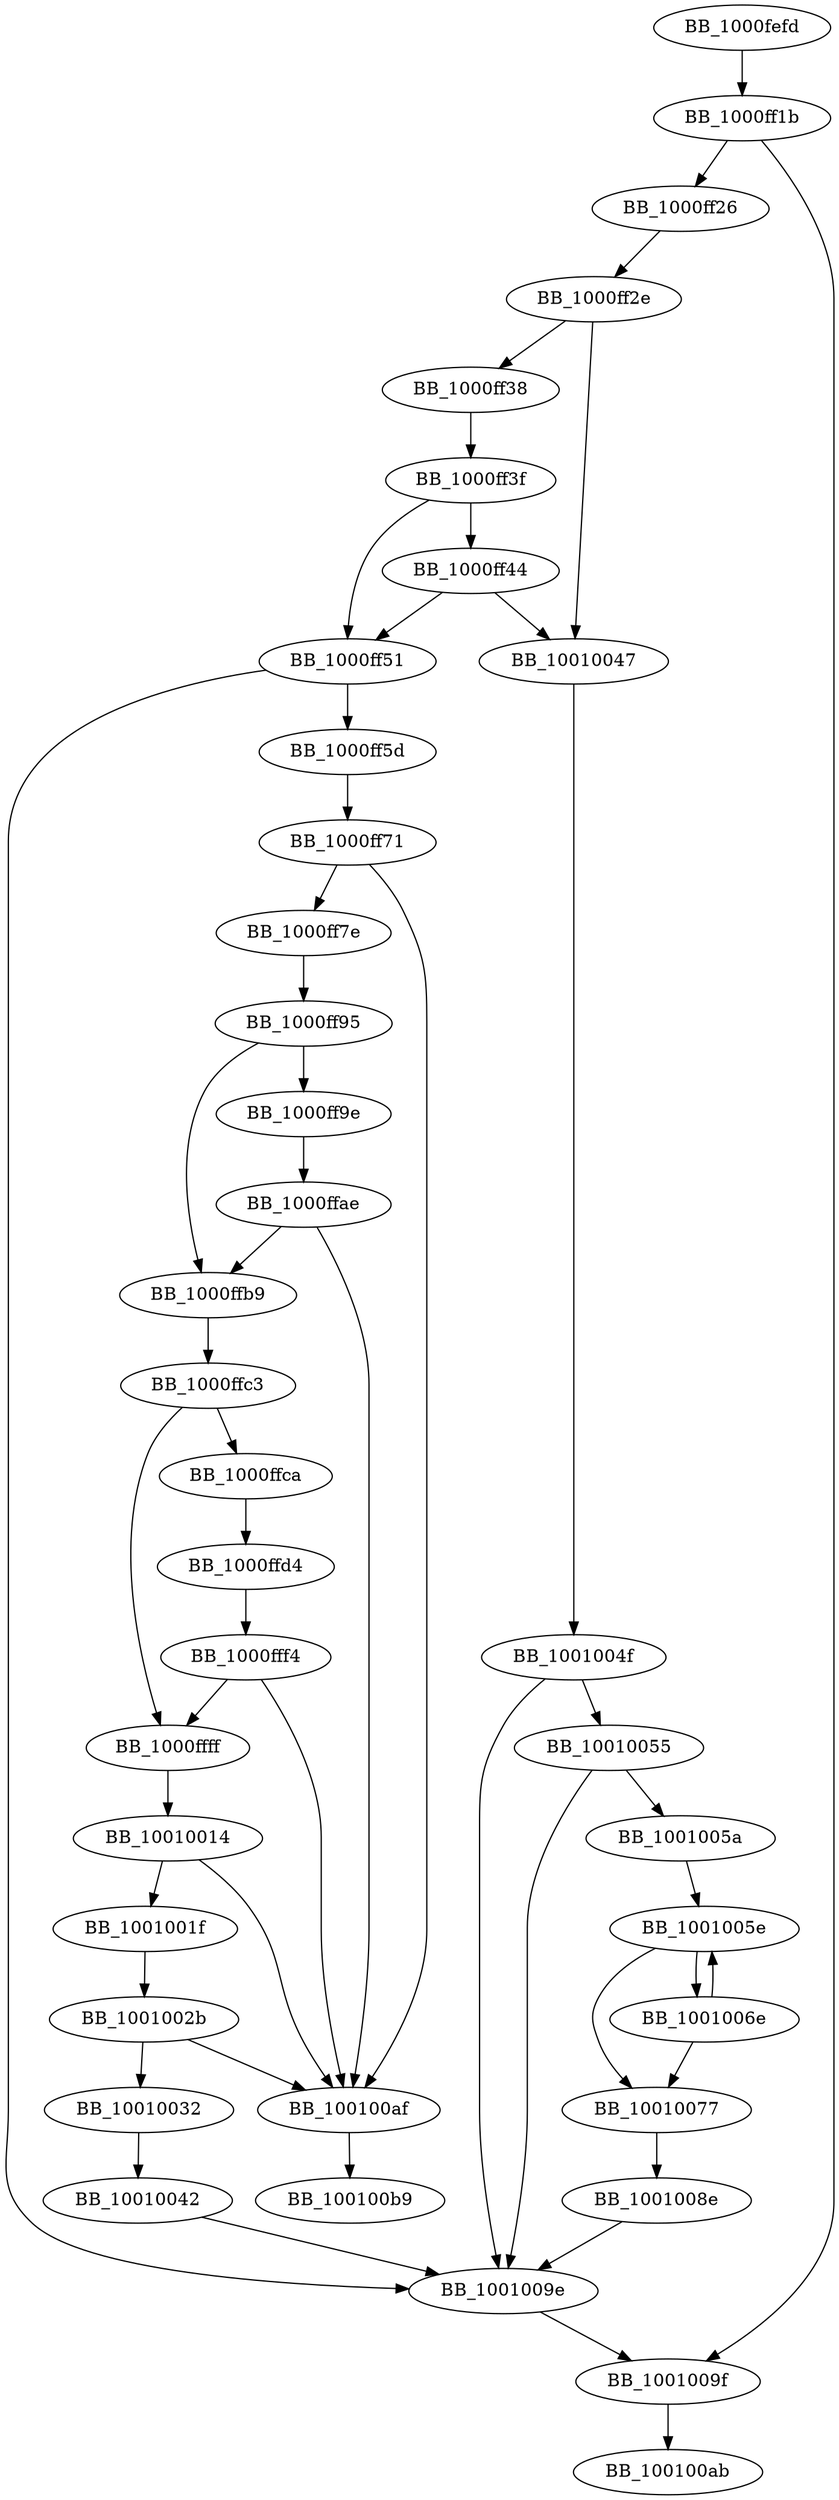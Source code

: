 DiGraph __NMSG_WRITE{
BB_1000fefd->BB_1000ff1b
BB_1000ff1b->BB_1000ff26
BB_1000ff1b->BB_1001009f
BB_1000ff26->BB_1000ff2e
BB_1000ff2e->BB_1000ff38
BB_1000ff2e->BB_10010047
BB_1000ff38->BB_1000ff3f
BB_1000ff3f->BB_1000ff44
BB_1000ff3f->BB_1000ff51
BB_1000ff44->BB_1000ff51
BB_1000ff44->BB_10010047
BB_1000ff51->BB_1000ff5d
BB_1000ff51->BB_1001009e
BB_1000ff5d->BB_1000ff71
BB_1000ff71->BB_1000ff7e
BB_1000ff71->BB_100100af
BB_1000ff7e->BB_1000ff95
BB_1000ff95->BB_1000ff9e
BB_1000ff95->BB_1000ffb9
BB_1000ff9e->BB_1000ffae
BB_1000ffae->BB_1000ffb9
BB_1000ffae->BB_100100af
BB_1000ffb9->BB_1000ffc3
BB_1000ffc3->BB_1000ffca
BB_1000ffc3->BB_1000ffff
BB_1000ffca->BB_1000ffd4
BB_1000ffd4->BB_1000fff4
BB_1000fff4->BB_1000ffff
BB_1000fff4->BB_100100af
BB_1000ffff->BB_10010014
BB_10010014->BB_1001001f
BB_10010014->BB_100100af
BB_1001001f->BB_1001002b
BB_1001002b->BB_10010032
BB_1001002b->BB_100100af
BB_10010032->BB_10010042
BB_10010042->BB_1001009e
BB_10010047->BB_1001004f
BB_1001004f->BB_10010055
BB_1001004f->BB_1001009e
BB_10010055->BB_1001005a
BB_10010055->BB_1001009e
BB_1001005a->BB_1001005e
BB_1001005e->BB_1001006e
BB_1001005e->BB_10010077
BB_1001006e->BB_1001005e
BB_1001006e->BB_10010077
BB_10010077->BB_1001008e
BB_1001008e->BB_1001009e
BB_1001009e->BB_1001009f
BB_1001009f->BB_100100ab
BB_100100af->BB_100100b9
}
